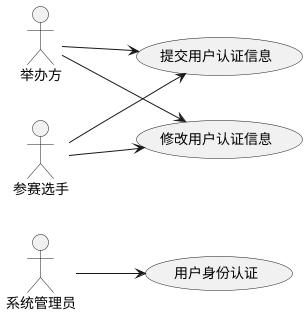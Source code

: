 @startuml
left to right direction

actor 系统管理员 as admin
actor 举办方 as organizer
actor 参赛选手 as contestant

usecase (提交用户认证信息) as user_auth_create
usecase (修改用户认证信息) as user_auth_update
organizer --> user_auth_create
contestant --> user_auth_create
organizer --> user_auth_update
contestant --> user_auth_update

usecase (用户身份认证) as user_auth_review
admin --> user_auth_review




@enduml